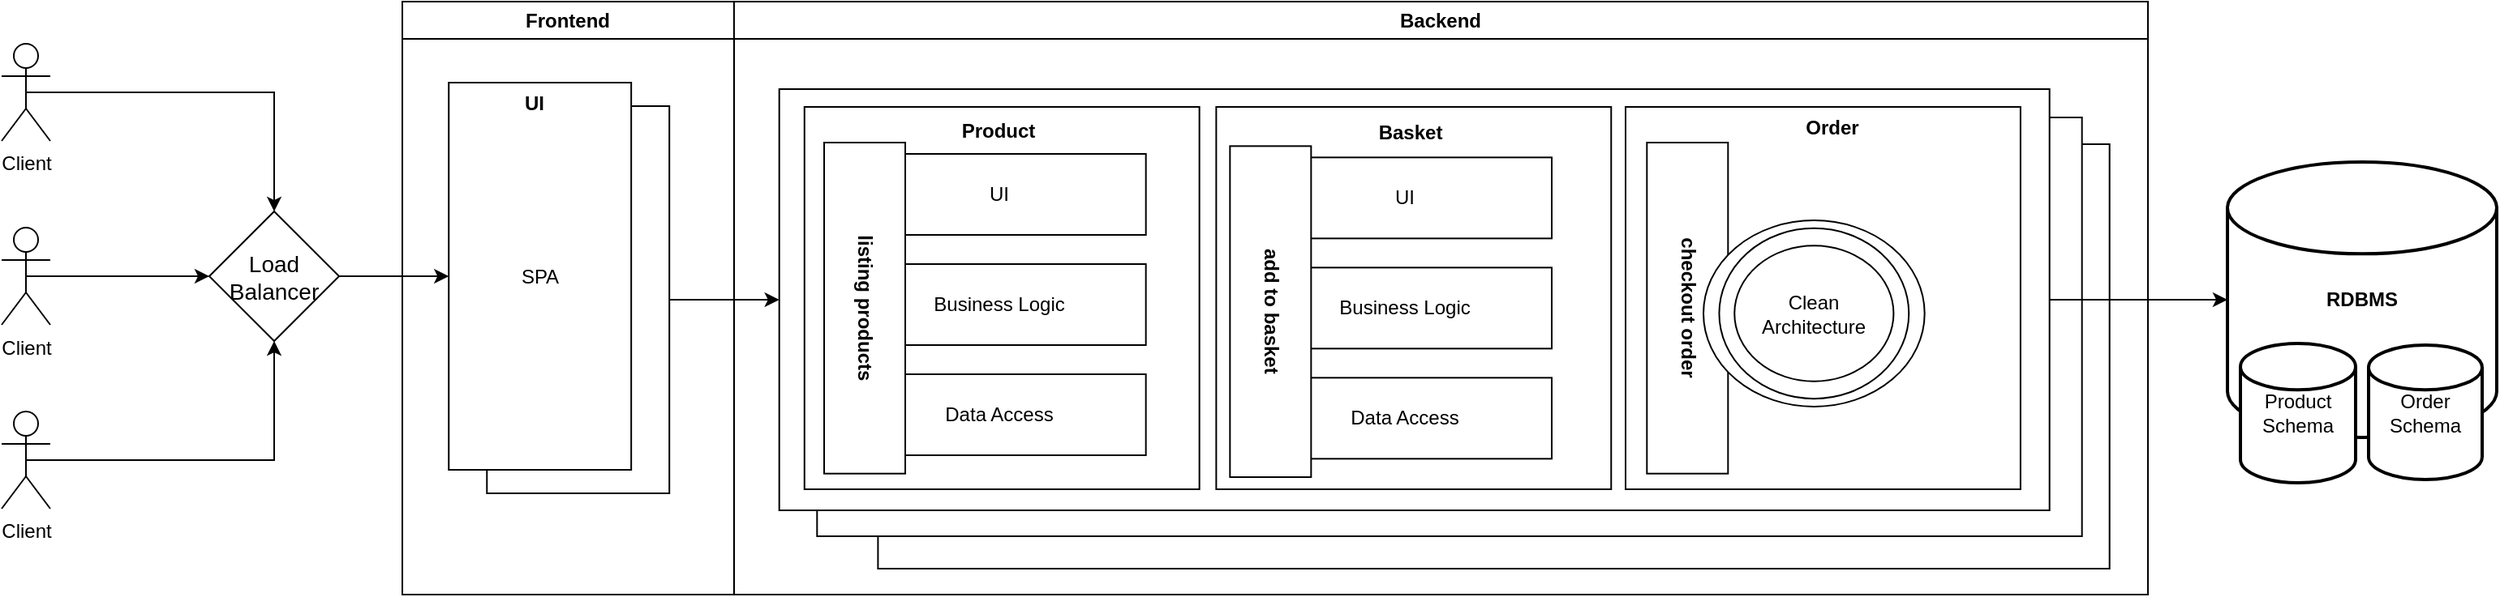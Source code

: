<mxfile version="28.2.3" pages="2">
  <diagram name="Trang-1" id="1j9SmmENvWLVRRzYS0KP">
    <mxGraphModel grid="0" page="0" gridSize="10" guides="1" tooltips="1" connect="1" arrows="1" fold="1" pageScale="1" pageWidth="827" pageHeight="1169" math="0" shadow="0">
      <root>
        <mxCell id="0" />
        <mxCell id="1" parent="0" />
        <mxCell id="sRZiUMU7jokd0eDlfuYG-5" style="edgeStyle=orthogonalEdgeStyle;rounded=0;orthogonalLoop=1;jettySize=auto;html=1;exitX=0.5;exitY=0.5;exitDx=0;exitDy=0;exitPerimeter=0;entryX=0.5;entryY=0;entryDx=0;entryDy=0;" edge="1" parent="1" source="sRZiUMU7jokd0eDlfuYG-1" target="sRZiUMU7jokd0eDlfuYG-4">
          <mxGeometry relative="1" as="geometry" />
        </mxCell>
        <mxCell id="sRZiUMU7jokd0eDlfuYG-1" value="Client" style="shape=umlActor;verticalLabelPosition=bottom;verticalAlign=top;html=1;outlineConnect=0;" vertex="1" parent="1">
          <mxGeometry x="-154" y="14" width="30" height="60" as="geometry" />
        </mxCell>
        <mxCell id="sRZiUMU7jokd0eDlfuYG-6" style="edgeStyle=orthogonalEdgeStyle;rounded=0;orthogonalLoop=1;jettySize=auto;html=1;exitX=0.5;exitY=0.5;exitDx=0;exitDy=0;exitPerimeter=0;entryX=0;entryY=0.5;entryDx=0;entryDy=0;" edge="1" parent="1" source="sRZiUMU7jokd0eDlfuYG-2" target="sRZiUMU7jokd0eDlfuYG-4">
          <mxGeometry relative="1" as="geometry" />
        </mxCell>
        <mxCell id="sRZiUMU7jokd0eDlfuYG-2" value="Client" style="shape=umlActor;verticalLabelPosition=bottom;verticalAlign=top;html=1;outlineConnect=0;" vertex="1" parent="1">
          <mxGeometry x="-154" y="127.5" width="30" height="60" as="geometry" />
        </mxCell>
        <mxCell id="sRZiUMU7jokd0eDlfuYG-7" style="edgeStyle=orthogonalEdgeStyle;rounded=0;orthogonalLoop=1;jettySize=auto;html=1;exitX=0.5;exitY=0.5;exitDx=0;exitDy=0;exitPerimeter=0;entryX=0.5;entryY=1;entryDx=0;entryDy=0;" edge="1" parent="1" source="sRZiUMU7jokd0eDlfuYG-3" target="sRZiUMU7jokd0eDlfuYG-4">
          <mxGeometry relative="1" as="geometry" />
        </mxCell>
        <mxCell id="sRZiUMU7jokd0eDlfuYG-3" value="Client" style="shape=umlActor;verticalLabelPosition=bottom;verticalAlign=top;html=1;outlineConnect=0;" vertex="1" parent="1">
          <mxGeometry x="-154" y="241" width="30" height="60" as="geometry" />
        </mxCell>
        <mxCell id="_HmiACfGu8cjM9eKWYtd-8" style="edgeStyle=orthogonalEdgeStyle;rounded=0;orthogonalLoop=1;jettySize=auto;html=1;exitX=1;exitY=0.5;exitDx=0;exitDy=0;" edge="1" parent="1" source="sRZiUMU7jokd0eDlfuYG-4" target="_HmiACfGu8cjM9eKWYtd-4">
          <mxGeometry relative="1" as="geometry" />
        </mxCell>
        <mxCell id="sRZiUMU7jokd0eDlfuYG-4" value="Load Balancer" style="rhombus;whiteSpace=wrap;html=1;fontSize=14;" vertex="1" parent="1">
          <mxGeometry x="-26" y="117.5" width="80" height="80" as="geometry" />
        </mxCell>
        <mxCell id="_HmiACfGu8cjM9eKWYtd-9" value="" style="group" connectable="0" vertex="1" parent="1">
          <mxGeometry x="93" y="-12" width="1076" height="366" as="geometry" />
        </mxCell>
        <mxCell id="sRZiUMU7jokd0eDlfuYG-8" value="Frontend" style="swimlane;whiteSpace=wrap;html=1;startSize=23;" vertex="1" parent="_HmiACfGu8cjM9eKWYtd-9">
          <mxGeometry width="204.462" height="366" as="geometry" />
        </mxCell>
        <mxCell id="_HmiACfGu8cjM9eKWYtd-6" value="" style="group" connectable="0" vertex="1" parent="sRZiUMU7jokd0eDlfuYG-8">
          <mxGeometry x="28.625" y="50" width="135.968" height="239" as="geometry" />
        </mxCell>
        <mxCell id="_HmiACfGu8cjM9eKWYtd-3" value="Object" style="html=1;whiteSpace=wrap;" vertex="1" parent="_HmiACfGu8cjM9eKWYtd-6">
          <mxGeometry x="23.513" y="14.5" width="112.454" height="239" as="geometry" />
        </mxCell>
        <mxCell id="_HmiACfGu8cjM9eKWYtd-4" value="SPA" style="html=1;whiteSpace=wrap;" vertex="1" parent="_HmiACfGu8cjM9eKWYtd-6">
          <mxGeometry width="112.454" height="239" as="geometry" />
        </mxCell>
        <mxCell id="_HmiACfGu8cjM9eKWYtd-5" value="&lt;b&gt;UI&lt;/b&gt;" style="text;html=1;align=center;verticalAlign=middle;resizable=0;points=[];autosize=1;strokeColor=none;fillColor=none;" vertex="1" parent="_HmiACfGu8cjM9eKWYtd-6">
          <mxGeometry x="37.826" width="30" height="26" as="geometry" />
        </mxCell>
        <mxCell id="sRZiUMU7jokd0eDlfuYG-9" value="Backend" style="swimlane;whiteSpace=wrap;html=1;startSize=23;" vertex="1" parent="_HmiACfGu8cjM9eKWYtd-9">
          <mxGeometry x="204.46" width="871.54" height="366" as="geometry" />
        </mxCell>
        <mxCell id="_HmiACfGu8cjM9eKWYtd-10" value="" style="group" connectable="0" vertex="1" parent="sRZiUMU7jokd0eDlfuYG-9">
          <mxGeometry x="589.874" y="54" width="258" height="296" as="geometry" />
        </mxCell>
        <mxCell id="_HmiACfGu8cjM9eKWYtd-13" value="&lt;b&gt;UI&lt;/b&gt;" style="text;html=1;align=center;verticalAlign=middle;resizable=0;points=[];autosize=1;strokeColor=none;fillColor=none;" vertex="1" parent="_HmiACfGu8cjM9eKWYtd-10">
          <mxGeometry x="37.826" width="30" height="26" as="geometry" />
        </mxCell>
        <mxCell id="_HmiACfGu8cjM9eKWYtd-15" value="" style="group" connectable="0" vertex="1" parent="_HmiACfGu8cjM9eKWYtd-10">
          <mxGeometry width="258" height="296" as="geometry" />
        </mxCell>
        <mxCell id="_HmiACfGu8cjM9eKWYtd-14" value="Object" style="html=1;whiteSpace=wrap;" vertex="1" parent="_HmiACfGu8cjM9eKWYtd-15">
          <mxGeometry x="-501.14" y="34" width="759.14" height="262" as="geometry" />
        </mxCell>
        <mxCell id="_HmiACfGu8cjM9eKWYtd-11" value="Object" style="html=1;whiteSpace=wrap;" vertex="1" parent="_HmiACfGu8cjM9eKWYtd-15">
          <mxGeometry x="-538.69" y="17.5" width="779.69" height="258.5" as="geometry" />
        </mxCell>
        <mxCell id="_HmiACfGu8cjM9eKWYtd-12" value="" style="html=1;whiteSpace=wrap;" vertex="1" parent="_HmiACfGu8cjM9eKWYtd-15">
          <mxGeometry x="-562" width="783" height="260" as="geometry" />
        </mxCell>
        <mxCell id="_HmiACfGu8cjM9eKWYtd-18" value="" style="html=1;whiteSpace=wrap;" vertex="1" parent="_HmiACfGu8cjM9eKWYtd-15">
          <mxGeometry x="-546.46" y="11" width="243.447" height="236" as="geometry" />
        </mxCell>
        <mxCell id="_HmiACfGu8cjM9eKWYtd-19" value="" style="html=1;whiteSpace=wrap;" vertex="1" parent="_HmiACfGu8cjM9eKWYtd-15">
          <mxGeometry x="-292.654" y="11" width="243.447" height="236" as="geometry" />
        </mxCell>
        <mxCell id="_HmiACfGu8cjM9eKWYtd-21" value="" style="html=1;whiteSpace=wrap;" vertex="1" parent="_HmiACfGu8cjM9eKWYtd-15">
          <mxGeometry x="-40.334" y="11" width="243.447" height="236" as="geometry" />
        </mxCell>
        <mxCell id="_HmiACfGu8cjM9eKWYtd-26" value="&lt;b&gt;Order&lt;/b&gt;" style="text;html=1;align=center;verticalAlign=middle;resizable=0;points=[];autosize=1;strokeColor=none;fillColor=none;" vertex="1" parent="_HmiACfGu8cjM9eKWYtd-15">
          <mxGeometry x="60.666" y="11" width="51" height="26" as="geometry" />
        </mxCell>
        <mxCell id="_HmiACfGu8cjM9eKWYtd-25" value="&lt;b&gt;Basket&lt;/b&gt;" style="text;html=1;align=center;verticalAlign=middle;resizable=0;points=[];autosize=1;strokeColor=none;fillColor=none;" vertex="1" parent="_HmiACfGu8cjM9eKWYtd-15">
          <mxGeometry x="-202.334" y="14" width="57" height="26" as="geometry" />
        </mxCell>
        <mxCell id="_HmiACfGu8cjM9eKWYtd-27" value="UI" style="html=1;whiteSpace=wrap;" vertex="1" parent="_HmiACfGu8cjM9eKWYtd-15">
          <mxGeometry x="-516.33" y="40" width="180.33" height="50" as="geometry" />
        </mxCell>
        <mxCell id="_HmiACfGu8cjM9eKWYtd-28" value="Business Logic" style="html=1;whiteSpace=wrap;" vertex="1" parent="_HmiACfGu8cjM9eKWYtd-15">
          <mxGeometry x="-516.334" y="108" width="180.33" height="50" as="geometry" />
        </mxCell>
        <mxCell id="_HmiACfGu8cjM9eKWYtd-29" value="Data Access" style="html=1;whiteSpace=wrap;" vertex="1" parent="_HmiACfGu8cjM9eKWYtd-15">
          <mxGeometry x="-516.334" y="176" width="180.33" height="50" as="geometry" />
        </mxCell>
        <mxCell id="_HmiACfGu8cjM9eKWYtd-30" value="listing products" style="html=1;whiteSpace=wrap;fontStyle=1;rotation=90;" vertex="1" parent="_HmiACfGu8cjM9eKWYtd-15">
          <mxGeometry x="-611.5" y="110.17" width="204.33" height="50" as="geometry" />
        </mxCell>
        <mxCell id="_HmiACfGu8cjM9eKWYtd-31" value="UI" style="html=1;whiteSpace=wrap;" vertex="1" parent="_HmiACfGu8cjM9eKWYtd-15">
          <mxGeometry x="-266.169" y="42.175" width="180.33" height="50" as="geometry" />
        </mxCell>
        <mxCell id="_HmiACfGu8cjM9eKWYtd-32" value="Business Logic" style="html=1;whiteSpace=wrap;" vertex="1" parent="_HmiACfGu8cjM9eKWYtd-15">
          <mxGeometry x="-266.173" y="110.175" width="180.33" height="50" as="geometry" />
        </mxCell>
        <mxCell id="_HmiACfGu8cjM9eKWYtd-33" value="Data Access" style="html=1;whiteSpace=wrap;" vertex="1" parent="_HmiACfGu8cjM9eKWYtd-15">
          <mxGeometry x="-266.173" y="178.175" width="180.33" height="50" as="geometry" />
        </mxCell>
        <mxCell id="_HmiACfGu8cjM9eKWYtd-34" value="add to basket&lt;span style=&quot;color: rgba(0, 0, 0, 0); font-family: monospace; font-size: 0px; font-weight: 400; text-align: start; text-wrap-mode: nowrap;&quot;&gt;%3CmxGraphModel%3E%3Croot%3E%3CmxCell%20id%3D%220%22%2F%3E%3CmxCell%20id%3D%221%22%20parent%3D%220%22%2F%3E%3CmxCell%20id%3D%222%22%20value%3D%22UI%22%20style%3D%22html%3D1%3BwhiteSpace%3Dwrap%3B%22%20vertex%3D%221%22%20parent%3D%221%22%3E%3CmxGeometry%20x%3D%22371.004%22%20y%3D%2282%22%20width%3D%22180.33%22%20height%3D%2250%22%20as%3D%22geometry%22%2F%3E%3C%2FmxCell%3E%3CmxCell%20id%3D%223%22%20value%3D%22Business%20Logic%22%20style%3D%22html%3D1%3BwhiteSpace%3Dwrap%3B%22%20vertex%3D%221%22%20parent%3D%221%22%3E%3CmxGeometry%20x%3D%22371%22%20y%3D%22150%22%20width%3D%22180.33%22%20height%3D%2250%22%20as%3D%22geometry%22%2F%3E%3C%2FmxCell%3E%3CmxCell%20id%3D%224%22%20value%3D%22Data%20Access%22%20style%3D%22html%3D1%3BwhiteSpace%3Dwrap%3B%22%20vertex%3D%221%22%20parent%3D%221%22%3E%3CmxGeometry%20x%3D%22371%22%20y%3D%22218%22%20width%3D%22180.33%22%20height%3D%2250%22%20as%3D%22geometry%22%2F%3E%3C%2FmxCell%3E%3CmxCell%20id%3D%225%22%20value%3D%22listing%20products%22%20style%3D%22html%3D1%3BwhiteSpace%3Dwrap%3BfontStyle%3D1%3Brotation%3D90%3B%22%20vertex%3D%221%22%20parent%3D%221%22%3E%3CmxGeometry%20x%3D%22275.834%22%20y%3D%22152.17%22%20width%3D%22204.33%22%20height%3D%2250%22%20as%3D%22geometry%22%2F%3E%3C%2FmxCell%3E%3C%2Froot%3E%3C%2FmxGraphModel%3E&lt;/span&gt;" style="html=1;whiteSpace=wrap;fontStyle=1;rotation=90;" vertex="1" parent="_HmiACfGu8cjM9eKWYtd-15">
          <mxGeometry x="-361.339" y="112.345" width="204.33" height="50" as="geometry" />
        </mxCell>
        <mxCell id="_HmiACfGu8cjM9eKWYtd-35" value="checkout order" style="html=1;whiteSpace=wrap;fontStyle=1;rotation=90;" vertex="1" parent="_HmiACfGu8cjM9eKWYtd-15">
          <mxGeometry x="-104.339" y="110.175" width="204.33" height="50" as="geometry" />
        </mxCell>
        <mxCell id="_HmiACfGu8cjM9eKWYtd-39" value="" style="group" connectable="0" vertex="1" parent="_HmiACfGu8cjM9eKWYtd-15">
          <mxGeometry x="7.67" y="81" width="136.33" height="115" as="geometry" />
        </mxCell>
        <mxCell id="_HmiACfGu8cjM9eKWYtd-36" value="" style="ellipse;whiteSpace=wrap;html=1;" vertex="1" parent="_HmiACfGu8cjM9eKWYtd-39">
          <mxGeometry width="136.33" height="115" as="geometry" />
        </mxCell>
        <mxCell id="_HmiACfGu8cjM9eKWYtd-37" value="" style="ellipse;whiteSpace=wrap;html=1;" vertex="1" parent="_HmiACfGu8cjM9eKWYtd-39">
          <mxGeometry x="9.71" y="4.924" width="116.91" height="105.141" as="geometry" />
        </mxCell>
        <mxCell id="_HmiACfGu8cjM9eKWYtd-38" value="Clean Architecture" style="ellipse;whiteSpace=wrap;html=1;" vertex="1" parent="_HmiACfGu8cjM9eKWYtd-39">
          <mxGeometry x="19.126" y="15.631" width="98.078" height="83.738" as="geometry" />
        </mxCell>
        <mxCell id="_HmiACfGu8cjM9eKWYtd-24" value="&lt;b&gt;Product&lt;/b&gt;" style="text;html=1;align=center;verticalAlign=middle;resizable=0;points=[];autosize=1;strokeColor=none;fillColor=none;" vertex="1" parent="sRZiUMU7jokd0eDlfuYG-9">
          <mxGeometry x="130.54" y="67" width="63" height="26" as="geometry" />
        </mxCell>
        <mxCell id="_HmiACfGu8cjM9eKWYtd-17" style="edgeStyle=orthogonalEdgeStyle;rounded=0;orthogonalLoop=1;jettySize=auto;html=1;exitX=1;exitY=0.5;exitDx=0;exitDy=0;entryX=0;entryY=0.5;entryDx=0;entryDy=0;" edge="1" parent="_HmiACfGu8cjM9eKWYtd-9" source="_HmiACfGu8cjM9eKWYtd-3" target="_HmiACfGu8cjM9eKWYtd-12">
          <mxGeometry relative="1" as="geometry" />
        </mxCell>
        <mxCell id="_HmiACfGu8cjM9eKWYtd-16" value="" style="group" connectable="0" vertex="1" parent="1">
          <mxGeometry x="1218" y="87" width="166" height="198" as="geometry" />
        </mxCell>
        <mxCell id="sRZiUMU7jokd0eDlfuYG-17" value="&lt;b&gt;RDBMS&lt;/b&gt;" style="strokeWidth=2;html=1;shape=mxgraph.flowchart.database;whiteSpace=wrap;" vertex="1" parent="_HmiACfGu8cjM9eKWYtd-16">
          <mxGeometry width="166" height="170" as="geometry" />
        </mxCell>
        <mxCell id="sRZiUMU7jokd0eDlfuYG-15" value="Product Schema" style="strokeWidth=2;html=1;shape=mxgraph.flowchart.database;whiteSpace=wrap;verticalAlign=middle;" vertex="1" parent="_HmiACfGu8cjM9eKWYtd-16">
          <mxGeometry x="8" y="112" width="71" height="86" as="geometry" />
        </mxCell>
        <mxCell id="sRZiUMU7jokd0eDlfuYG-16" value="Order Schema" style="strokeWidth=2;html=1;shape=mxgraph.flowchart.database;whiteSpace=wrap;" vertex="1" parent="_HmiACfGu8cjM9eKWYtd-16">
          <mxGeometry x="87" y="113" width="70" height="83" as="geometry" />
        </mxCell>
        <mxCell id="_HmiACfGu8cjM9eKWYtd-23" style="edgeStyle=orthogonalEdgeStyle;rounded=0;orthogonalLoop=1;jettySize=auto;html=1;exitX=1;exitY=0.5;exitDx=0;exitDy=0;entryX=0;entryY=0.5;entryDx=0;entryDy=0;entryPerimeter=0;" edge="1" parent="1" source="_HmiACfGu8cjM9eKWYtd-12" target="sRZiUMU7jokd0eDlfuYG-17">
          <mxGeometry relative="1" as="geometry" />
        </mxCell>
      </root>
    </mxGraphModel>
  </diagram>
  <diagram id="yHLU2S7DieT8lxIjB2Up" name="Trang-2">
    <mxGraphModel grid="1" page="1" gridSize="10" guides="1" tooltips="1" connect="1" arrows="1" fold="1" pageScale="1" pageWidth="827" pageHeight="1169" math="0" shadow="0">
      <root>
        <mxCell id="0" />
        <mxCell id="1" parent="0" />
        <mxCell id="vnnPyqRTJojq5Ex0u4Ua-1" value="" style="rounded=1;whiteSpace=wrap;html=1;absoluteArcSize=1;arcSize=14;strokeWidth=2;" vertex="1" parent="1">
          <mxGeometry x="360" y="240" width="100" height="100" as="geometry" />
        </mxCell>
      </root>
    </mxGraphModel>
  </diagram>
</mxfile>
